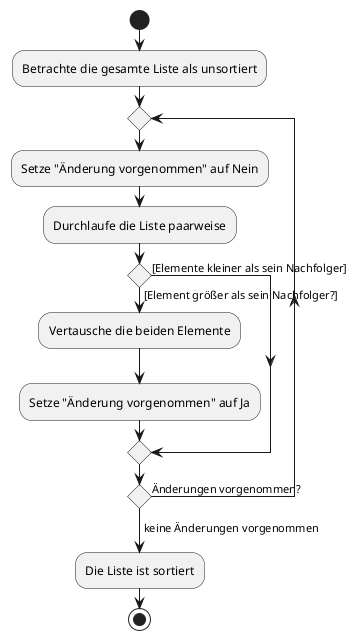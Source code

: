 @startuml
start
:Betrachte die gesamte Liste als unsortiert;
repeat
  :Setze "Änderung vorgenommen" auf Nein;
  :Durchlaufe die Liste paarweise;
  if () then ([Element größer als sein Nachfolger?])
    :Vertausche die beiden Elemente;
    :Setze "Änderung vorgenommen" auf Ja;
  else ([Elemente kleiner als sein Nachfolger])
  endif
repeat while () is (Änderungen vorgenommen?)
-> keine Änderungen vorgenommen;
:Die Liste ist sortiert;
stop
@enduml
